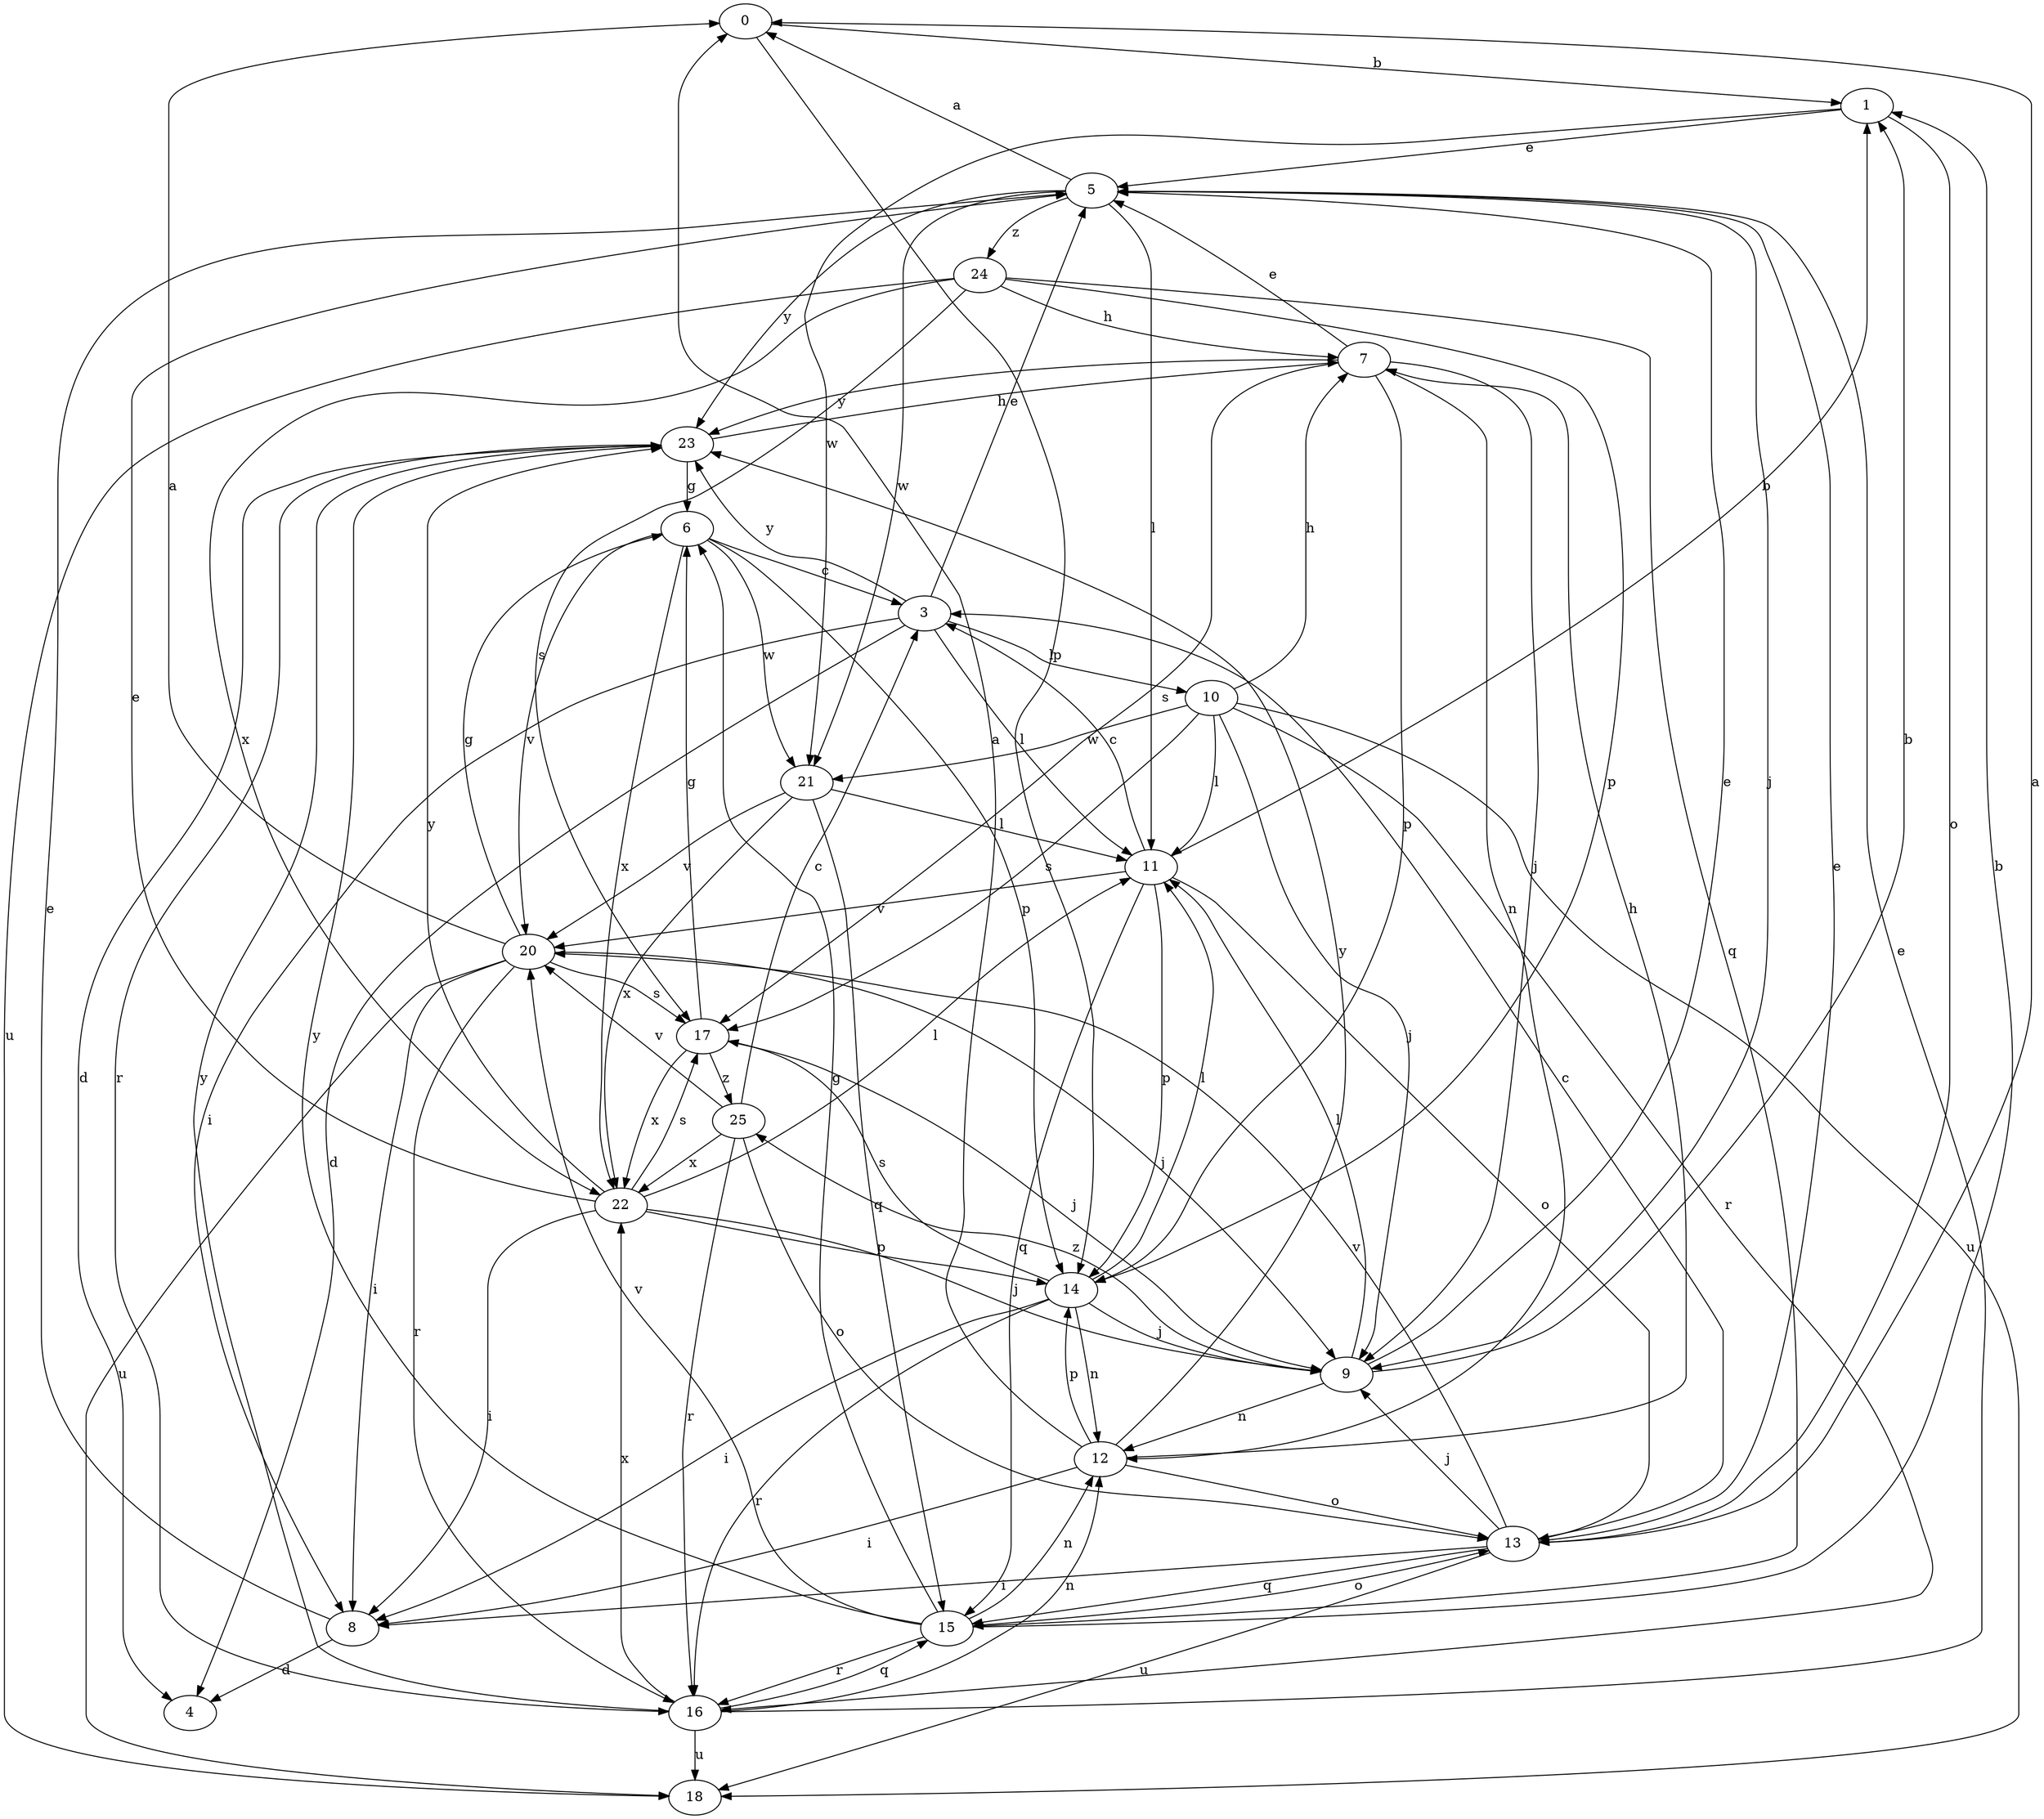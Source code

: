 strict digraph  {
0;
1;
3;
4;
5;
6;
7;
8;
9;
10;
11;
12;
13;
14;
15;
16;
17;
18;
20;
21;
22;
23;
24;
25;
0 -> 1  [label=b];
0 -> 14  [label=p];
1 -> 5  [label=e];
1 -> 13  [label=o];
1 -> 21  [label=w];
3 -> 4  [label=d];
3 -> 5  [label=e];
3 -> 8  [label=i];
3 -> 10  [label=l];
3 -> 11  [label=l];
3 -> 23  [label=y];
5 -> 0  [label=a];
5 -> 9  [label=j];
5 -> 11  [label=l];
5 -> 21  [label=w];
5 -> 23  [label=y];
5 -> 24  [label=z];
6 -> 3  [label=c];
6 -> 14  [label=p];
6 -> 20  [label=v];
6 -> 21  [label=w];
6 -> 22  [label=x];
7 -> 5  [label=e];
7 -> 9  [label=j];
7 -> 12  [label=n];
7 -> 14  [label=p];
7 -> 17  [label=s];
7 -> 23  [label=y];
8 -> 4  [label=d];
8 -> 5  [label=e];
9 -> 1  [label=b];
9 -> 5  [label=e];
9 -> 11  [label=l];
9 -> 12  [label=n];
9 -> 25  [label=z];
10 -> 7  [label=h];
10 -> 9  [label=j];
10 -> 11  [label=l];
10 -> 16  [label=r];
10 -> 17  [label=s];
10 -> 18  [label=u];
10 -> 21  [label=w];
11 -> 1  [label=b];
11 -> 3  [label=c];
11 -> 13  [label=o];
11 -> 14  [label=p];
11 -> 15  [label=q];
11 -> 20  [label=v];
12 -> 0  [label=a];
12 -> 7  [label=h];
12 -> 8  [label=i];
12 -> 13  [label=o];
12 -> 14  [label=p];
12 -> 23  [label=y];
13 -> 0  [label=a];
13 -> 3  [label=c];
13 -> 5  [label=e];
13 -> 8  [label=i];
13 -> 9  [label=j];
13 -> 15  [label=q];
13 -> 18  [label=u];
13 -> 20  [label=v];
14 -> 8  [label=i];
14 -> 9  [label=j];
14 -> 11  [label=l];
14 -> 12  [label=n];
14 -> 16  [label=r];
14 -> 17  [label=s];
15 -> 1  [label=b];
15 -> 6  [label=g];
15 -> 12  [label=n];
15 -> 13  [label=o];
15 -> 16  [label=r];
15 -> 20  [label=v];
15 -> 23  [label=y];
16 -> 5  [label=e];
16 -> 12  [label=n];
16 -> 15  [label=q];
16 -> 18  [label=u];
16 -> 22  [label=x];
16 -> 23  [label=y];
17 -> 6  [label=g];
17 -> 9  [label=j];
17 -> 22  [label=x];
17 -> 25  [label=z];
20 -> 0  [label=a];
20 -> 6  [label=g];
20 -> 8  [label=i];
20 -> 9  [label=j];
20 -> 16  [label=r];
20 -> 17  [label=s];
20 -> 18  [label=u];
21 -> 11  [label=l];
21 -> 15  [label=q];
21 -> 20  [label=v];
21 -> 22  [label=x];
22 -> 5  [label=e];
22 -> 8  [label=i];
22 -> 9  [label=j];
22 -> 11  [label=l];
22 -> 14  [label=p];
22 -> 17  [label=s];
22 -> 23  [label=y];
23 -> 4  [label=d];
23 -> 6  [label=g];
23 -> 7  [label=h];
23 -> 16  [label=r];
24 -> 7  [label=h];
24 -> 14  [label=p];
24 -> 15  [label=q];
24 -> 17  [label=s];
24 -> 18  [label=u];
24 -> 22  [label=x];
25 -> 3  [label=c];
25 -> 13  [label=o];
25 -> 16  [label=r];
25 -> 20  [label=v];
25 -> 22  [label=x];
}
